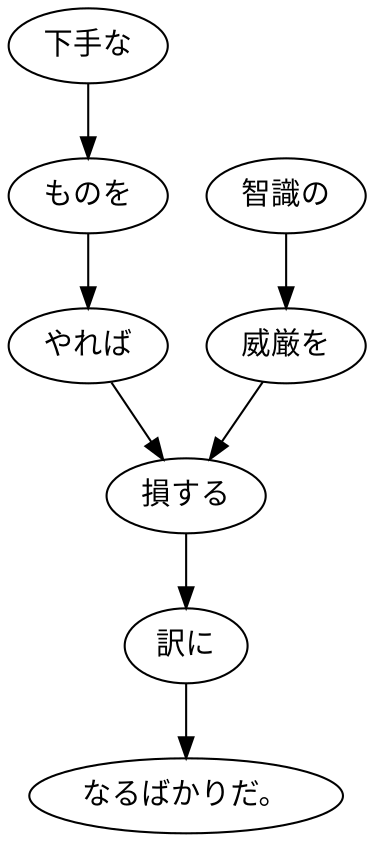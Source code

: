 digraph graph2598 {
	node0 [label="下手な"];
	node1 [label="ものを"];
	node2 [label="やれば"];
	node3 [label="智識の"];
	node4 [label="威厳を"];
	node5 [label="損する"];
	node6 [label="訳に"];
	node7 [label="なるばかりだ。"];
	node0 -> node1;
	node1 -> node2;
	node2 -> node5;
	node3 -> node4;
	node4 -> node5;
	node5 -> node6;
	node6 -> node7;
}
